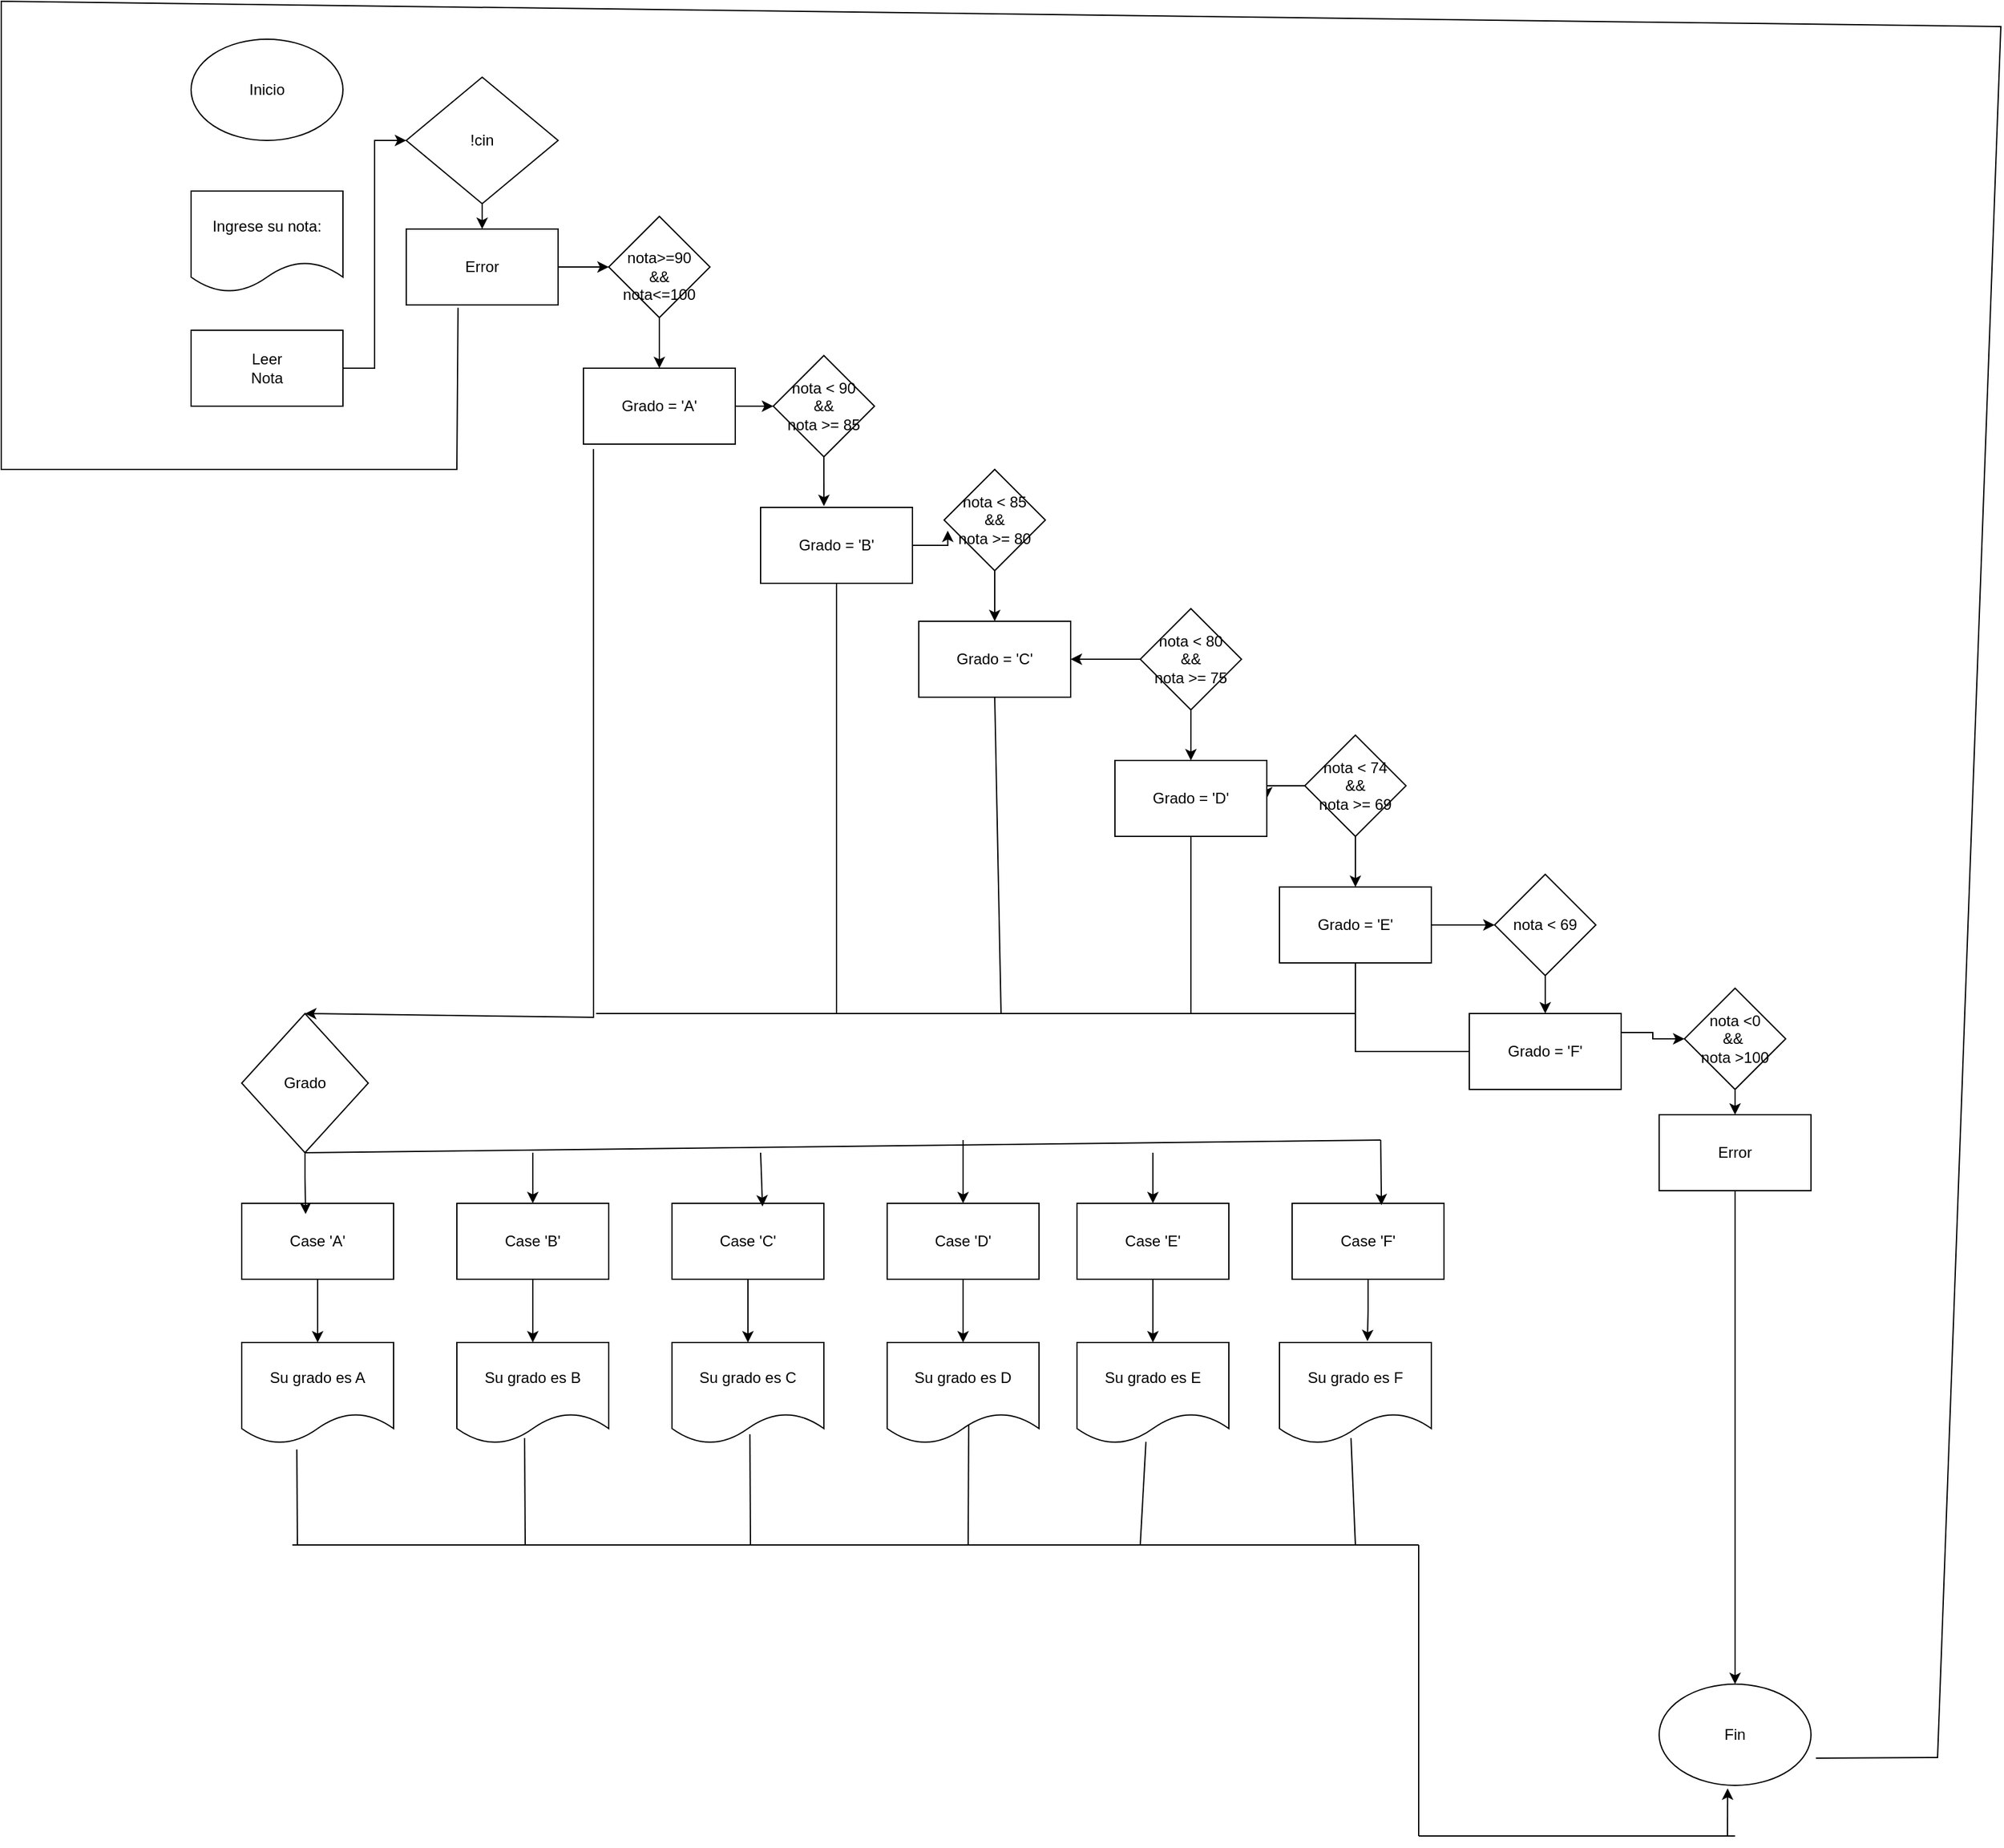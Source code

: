 <mxfile version="26.2.4">
  <diagram name="Page-1" id="rL6aWBrWC0KxIFkwJwpM">
    <mxGraphModel dx="1758" dy="570" grid="1" gridSize="10" guides="1" tooltips="1" connect="1" arrows="1" fold="1" page="1" pageScale="1" pageWidth="850" pageHeight="1100" math="0" shadow="0">
      <root>
        <mxCell id="0" />
        <mxCell id="1" parent="0" />
        <mxCell id="hqrAx-IuhgBJA9bFdDGv-1" value="Inicio" style="ellipse;whiteSpace=wrap;html=1;" vertex="1" parent="1">
          <mxGeometry x="-210" y="50" width="120" height="80" as="geometry" />
        </mxCell>
        <mxCell id="hqrAx-IuhgBJA9bFdDGv-2" value="Ingrese su nota:" style="shape=document;whiteSpace=wrap;html=1;boundedLbl=1;" vertex="1" parent="1">
          <mxGeometry x="-210" y="170" width="120" height="80" as="geometry" />
        </mxCell>
        <mxCell id="hqrAx-IuhgBJA9bFdDGv-22" style="edgeStyle=orthogonalEdgeStyle;rounded=0;orthogonalLoop=1;jettySize=auto;html=1;entryX=0;entryY=0.5;entryDx=0;entryDy=0;" edge="1" parent="1" source="hqrAx-IuhgBJA9bFdDGv-3" target="hqrAx-IuhgBJA9bFdDGv-4">
          <mxGeometry relative="1" as="geometry" />
        </mxCell>
        <mxCell id="hqrAx-IuhgBJA9bFdDGv-3" value="Leer&lt;div&gt;Nota&lt;/div&gt;" style="rounded=0;whiteSpace=wrap;html=1;" vertex="1" parent="1">
          <mxGeometry x="-210" y="280" width="120" height="60" as="geometry" />
        </mxCell>
        <mxCell id="hqrAx-IuhgBJA9bFdDGv-23" style="edgeStyle=orthogonalEdgeStyle;rounded=0;orthogonalLoop=1;jettySize=auto;html=1;exitX=0.5;exitY=1;exitDx=0;exitDy=0;entryX=0.5;entryY=0;entryDx=0;entryDy=0;" edge="1" parent="1" source="hqrAx-IuhgBJA9bFdDGv-4" target="hqrAx-IuhgBJA9bFdDGv-8">
          <mxGeometry relative="1" as="geometry" />
        </mxCell>
        <mxCell id="hqrAx-IuhgBJA9bFdDGv-4" value="!cin" style="rhombus;whiteSpace=wrap;html=1;" vertex="1" parent="1">
          <mxGeometry x="-40" y="80" width="120" height="100" as="geometry" />
        </mxCell>
        <mxCell id="hqrAx-IuhgBJA9bFdDGv-26" style="edgeStyle=orthogonalEdgeStyle;rounded=0;orthogonalLoop=1;jettySize=auto;html=1;exitX=1;exitY=0.5;exitDx=0;exitDy=0;entryX=0;entryY=0.5;entryDx=0;entryDy=0;" edge="1" parent="1" source="hqrAx-IuhgBJA9bFdDGv-6" target="hqrAx-IuhgBJA9bFdDGv-12">
          <mxGeometry relative="1" as="geometry" />
        </mxCell>
        <mxCell id="hqrAx-IuhgBJA9bFdDGv-6" value="Grado = &#39;A&#39;" style="rounded=0;whiteSpace=wrap;html=1;" vertex="1" parent="1">
          <mxGeometry x="100" y="310" width="120" height="60" as="geometry" />
        </mxCell>
        <mxCell id="hqrAx-IuhgBJA9bFdDGv-25" style="edgeStyle=orthogonalEdgeStyle;rounded=0;orthogonalLoop=1;jettySize=auto;html=1;exitX=0.5;exitY=1;exitDx=0;exitDy=0;entryX=0.5;entryY=0;entryDx=0;entryDy=0;" edge="1" parent="1" source="hqrAx-IuhgBJA9bFdDGv-7" target="hqrAx-IuhgBJA9bFdDGv-6">
          <mxGeometry relative="1" as="geometry" />
        </mxCell>
        <mxCell id="hqrAx-IuhgBJA9bFdDGv-7" value="&lt;br&gt;&lt;div&gt;&lt;div&gt;nota&amp;gt;=90&lt;/div&gt;&lt;div&gt;&amp;amp;&amp;amp;&lt;/div&gt;&lt;div&gt;nota&amp;lt;=100&lt;/div&gt;&lt;/div&gt;" style="rhombus;whiteSpace=wrap;html=1;" vertex="1" parent="1">
          <mxGeometry x="120" y="190" width="80" height="80" as="geometry" />
        </mxCell>
        <mxCell id="hqrAx-IuhgBJA9bFdDGv-24" style="edgeStyle=orthogonalEdgeStyle;rounded=0;orthogonalLoop=1;jettySize=auto;html=1;entryX=0;entryY=0.5;entryDx=0;entryDy=0;" edge="1" parent="1" source="hqrAx-IuhgBJA9bFdDGv-8" target="hqrAx-IuhgBJA9bFdDGv-7">
          <mxGeometry relative="1" as="geometry" />
        </mxCell>
        <mxCell id="hqrAx-IuhgBJA9bFdDGv-8" value="Error" style="rounded=0;whiteSpace=wrap;html=1;" vertex="1" parent="1">
          <mxGeometry x="-40" y="200" width="120" height="60" as="geometry" />
        </mxCell>
        <mxCell id="hqrAx-IuhgBJA9bFdDGv-29" style="edgeStyle=orthogonalEdgeStyle;rounded=0;orthogonalLoop=1;jettySize=auto;html=1;entryX=0.5;entryY=0;entryDx=0;entryDy=0;" edge="1" parent="1" source="hqrAx-IuhgBJA9bFdDGv-9" target="hqrAx-IuhgBJA9bFdDGv-13">
          <mxGeometry relative="1" as="geometry" />
        </mxCell>
        <mxCell id="hqrAx-IuhgBJA9bFdDGv-9" value="nota &amp;lt; 85&lt;div&gt;&amp;amp;&amp;amp;&lt;/div&gt;&lt;div&gt;nota &amp;gt;= 80&lt;/div&gt;" style="rhombus;whiteSpace=wrap;html=1;" vertex="1" parent="1">
          <mxGeometry x="385" y="390" width="80" height="80" as="geometry" />
        </mxCell>
        <mxCell id="hqrAx-IuhgBJA9bFdDGv-11" value="Grado = &#39;B&#39;" style="rounded=0;whiteSpace=wrap;html=1;" vertex="1" parent="1">
          <mxGeometry x="240" y="420" width="120" height="60" as="geometry" />
        </mxCell>
        <mxCell id="hqrAx-IuhgBJA9bFdDGv-12" value="nota &amp;lt; 90&lt;div&gt;&amp;amp;&amp;amp;&lt;/div&gt;&lt;div&gt;nota &amp;gt;= 85&lt;/div&gt;" style="rhombus;whiteSpace=wrap;html=1;" vertex="1" parent="1">
          <mxGeometry x="250" y="300" width="80" height="80" as="geometry" />
        </mxCell>
        <mxCell id="hqrAx-IuhgBJA9bFdDGv-13" value="Grado = &#39;C&#39;" style="rounded=0;whiteSpace=wrap;html=1;" vertex="1" parent="1">
          <mxGeometry x="365" y="510" width="120" height="60" as="geometry" />
        </mxCell>
        <mxCell id="hqrAx-IuhgBJA9bFdDGv-30" value="" style="edgeStyle=orthogonalEdgeStyle;rounded=0;orthogonalLoop=1;jettySize=auto;html=1;" edge="1" parent="1" source="hqrAx-IuhgBJA9bFdDGv-16" target="hqrAx-IuhgBJA9bFdDGv-13">
          <mxGeometry relative="1" as="geometry" />
        </mxCell>
        <mxCell id="hqrAx-IuhgBJA9bFdDGv-31" style="edgeStyle=orthogonalEdgeStyle;rounded=0;orthogonalLoop=1;jettySize=auto;html=1;exitX=0.5;exitY=1;exitDx=0;exitDy=0;entryX=0.5;entryY=0;entryDx=0;entryDy=0;" edge="1" parent="1" source="hqrAx-IuhgBJA9bFdDGv-16" target="hqrAx-IuhgBJA9bFdDGv-21">
          <mxGeometry relative="1" as="geometry" />
        </mxCell>
        <mxCell id="hqrAx-IuhgBJA9bFdDGv-16" value="nota &amp;lt; 80&lt;div&gt;&amp;amp;&amp;amp;&lt;/div&gt;&lt;div&gt;nota &amp;gt;= 75&lt;/div&gt;" style="rhombus;whiteSpace=wrap;html=1;" vertex="1" parent="1">
          <mxGeometry x="540" y="500" width="80" height="80" as="geometry" />
        </mxCell>
        <mxCell id="hqrAx-IuhgBJA9bFdDGv-64" style="edgeStyle=orthogonalEdgeStyle;rounded=0;orthogonalLoop=1;jettySize=auto;html=1;entryX=0;entryY=0.5;entryDx=0;entryDy=0;" edge="1" parent="1" source="hqrAx-IuhgBJA9bFdDGv-18" target="hqrAx-IuhgBJA9bFdDGv-62">
          <mxGeometry relative="1" as="geometry" />
        </mxCell>
        <mxCell id="hqrAx-IuhgBJA9bFdDGv-18" value="Grado = &#39;E&#39;" style="rounded=0;whiteSpace=wrap;html=1;" vertex="1" parent="1">
          <mxGeometry x="650" y="720" width="120" height="60" as="geometry" />
        </mxCell>
        <mxCell id="hqrAx-IuhgBJA9bFdDGv-32" style="edgeStyle=orthogonalEdgeStyle;rounded=0;orthogonalLoop=1;jettySize=auto;html=1;exitX=0;exitY=0.5;exitDx=0;exitDy=0;entryX=1;entryY=0.5;entryDx=0;entryDy=0;" edge="1" parent="1" source="hqrAx-IuhgBJA9bFdDGv-20" target="hqrAx-IuhgBJA9bFdDGv-21">
          <mxGeometry relative="1" as="geometry" />
        </mxCell>
        <mxCell id="hqrAx-IuhgBJA9bFdDGv-33" style="edgeStyle=orthogonalEdgeStyle;rounded=0;orthogonalLoop=1;jettySize=auto;html=1;exitX=0.5;exitY=1;exitDx=0;exitDy=0;entryX=0.5;entryY=0;entryDx=0;entryDy=0;" edge="1" parent="1" source="hqrAx-IuhgBJA9bFdDGv-20" target="hqrAx-IuhgBJA9bFdDGv-18">
          <mxGeometry relative="1" as="geometry" />
        </mxCell>
        <mxCell id="hqrAx-IuhgBJA9bFdDGv-20" value="nota &amp;lt; 74&lt;div&gt;&lt;div&gt;&amp;amp;&amp;amp;&lt;/div&gt;&lt;div&gt;nota &amp;gt;= 69&lt;/div&gt;&lt;/div&gt;" style="rhombus;whiteSpace=wrap;html=1;" vertex="1" parent="1">
          <mxGeometry x="670" y="600" width="80" height="80" as="geometry" />
        </mxCell>
        <mxCell id="hqrAx-IuhgBJA9bFdDGv-21" value="Grado = &#39;D&#39;" style="rounded=0;whiteSpace=wrap;html=1;" vertex="1" parent="1">
          <mxGeometry x="520" y="620" width="120" height="60" as="geometry" />
        </mxCell>
        <mxCell id="hqrAx-IuhgBJA9bFdDGv-27" style="edgeStyle=orthogonalEdgeStyle;rounded=0;orthogonalLoop=1;jettySize=auto;html=1;exitX=0.5;exitY=1;exitDx=0;exitDy=0;entryX=0.417;entryY=-0.017;entryDx=0;entryDy=0;entryPerimeter=0;" edge="1" parent="1" source="hqrAx-IuhgBJA9bFdDGv-12" target="hqrAx-IuhgBJA9bFdDGv-11">
          <mxGeometry relative="1" as="geometry" />
        </mxCell>
        <mxCell id="hqrAx-IuhgBJA9bFdDGv-28" style="edgeStyle=orthogonalEdgeStyle;rounded=0;orthogonalLoop=1;jettySize=auto;html=1;exitX=1;exitY=0.5;exitDx=0;exitDy=0;entryX=0.036;entryY=0.604;entryDx=0;entryDy=0;entryPerimeter=0;" edge="1" parent="1" source="hqrAx-IuhgBJA9bFdDGv-11" target="hqrAx-IuhgBJA9bFdDGv-9">
          <mxGeometry relative="1" as="geometry" />
        </mxCell>
        <mxCell id="hqrAx-IuhgBJA9bFdDGv-34" value="Grado" style="rhombus;whiteSpace=wrap;html=1;" vertex="1" parent="1">
          <mxGeometry x="-170" y="820" width="100" height="110" as="geometry" />
        </mxCell>
        <mxCell id="hqrAx-IuhgBJA9bFdDGv-117" style="edgeStyle=orthogonalEdgeStyle;rounded=0;orthogonalLoop=1;jettySize=auto;html=1;exitX=0.5;exitY=1;exitDx=0;exitDy=0;entryX=0.5;entryY=0;entryDx=0;entryDy=0;" edge="1" parent="1" source="hqrAx-IuhgBJA9bFdDGv-37" target="hqrAx-IuhgBJA9bFdDGv-45">
          <mxGeometry relative="1" as="geometry" />
        </mxCell>
        <mxCell id="hqrAx-IuhgBJA9bFdDGv-37" value="Case &#39;B&lt;span style=&quot;color: rgba(0, 0, 0, 0); font-family: monospace; font-size: 0px; text-align: start; text-wrap-mode: nowrap;&quot;&gt;%3CmxGraphModel%3E%3Croot%3E%3CmxCell%20id%3D%220%22%2F%3E%3CmxCell%20id%3D%221%22%20parent%3D%220%22%2F%3E%3CmxCell%20id%3D%222%22%20value%3D%22Case%201%3A%20&#39;A&#39;%22%20style%3D%22rounded%3D0%3BwhiteSpace%3Dwrap%3Bhtml%3D1%3B%22%20vertex%3D%221%22%20parent%3D%221%22%3E%3CmxGeometry%20x%3D%22-180%22%20y%3D%22960%22%20width%3D%22120%22%20height%3D%2260%22%20as%3D%22geometry%22%2F%3E%3C%2FmxCell%3E%3C%2Froot%3E%3C%2FmxGraphModel%3E&lt;/span&gt;&#39;" style="rounded=0;whiteSpace=wrap;html=1;" vertex="1" parent="1">
          <mxGeometry y="970" width="120" height="60" as="geometry" />
        </mxCell>
        <mxCell id="hqrAx-IuhgBJA9bFdDGv-116" style="edgeStyle=orthogonalEdgeStyle;rounded=0;orthogonalLoop=1;jettySize=auto;html=1;exitX=0.5;exitY=1;exitDx=0;exitDy=0;entryX=0.5;entryY=0;entryDx=0;entryDy=0;" edge="1" parent="1" source="hqrAx-IuhgBJA9bFdDGv-39" target="hqrAx-IuhgBJA9bFdDGv-44">
          <mxGeometry relative="1" as="geometry" />
        </mxCell>
        <mxCell id="hqrAx-IuhgBJA9bFdDGv-39" value="Case &#39;A&#39;" style="rounded=0;whiteSpace=wrap;html=1;" vertex="1" parent="1">
          <mxGeometry x="-170" y="970" width="120" height="60" as="geometry" />
        </mxCell>
        <mxCell id="hqrAx-IuhgBJA9bFdDGv-118" style="edgeStyle=orthogonalEdgeStyle;rounded=0;orthogonalLoop=1;jettySize=auto;html=1;exitX=0.5;exitY=1;exitDx=0;exitDy=0;" edge="1" parent="1" source="hqrAx-IuhgBJA9bFdDGv-40" target="hqrAx-IuhgBJA9bFdDGv-46">
          <mxGeometry relative="1" as="geometry" />
        </mxCell>
        <mxCell id="hqrAx-IuhgBJA9bFdDGv-40" value="Case &#39;C&lt;span style=&quot;color: rgba(0, 0, 0, 0); font-family: monospace; font-size: 0px; text-align: start; text-wrap-mode: nowrap;&quot;&gt;%3CmxGraphModel%3E%3Croot%3E%3CmxCell%20id%3D%220%22%2F%3E%3CmxCell%20id%3D%221%22%20parent%3D%220%22%2F%3E%3CmxCell%20id%3D%222%22%20value%3D%22Case%201%3A%20&#39;A&#39;%22%20style%3D%22rounded%3D0%3BwhiteSpace%3Dwrap%3Bhtml%3D1%3B%22%20vertex%3D%221%22%20parent%3D%221%22%3E%3CmxGeometry%20x%3D%22-180%22%20y%3D%22960%22%20width%3D%22120%22%20height%3D%2260%22%20as%3D%22geometry%22%2F%3E%3C%2FmxCell%3E%3C%2Froot%3E%3C%2FmxGraphModel%3E&lt;/span&gt;&#39;" style="rounded=0;whiteSpace=wrap;html=1;" vertex="1" parent="1">
          <mxGeometry x="170" y="970" width="120" height="60" as="geometry" />
        </mxCell>
        <mxCell id="hqrAx-IuhgBJA9bFdDGv-119" style="edgeStyle=orthogonalEdgeStyle;rounded=0;orthogonalLoop=1;jettySize=auto;html=1;exitX=0.5;exitY=1;exitDx=0;exitDy=0;entryX=0.5;entryY=0;entryDx=0;entryDy=0;" edge="1" parent="1" source="hqrAx-IuhgBJA9bFdDGv-41" target="hqrAx-IuhgBJA9bFdDGv-47">
          <mxGeometry relative="1" as="geometry" />
        </mxCell>
        <mxCell id="hqrAx-IuhgBJA9bFdDGv-41" value="Case &#39;D&#39;" style="rounded=0;whiteSpace=wrap;html=1;" vertex="1" parent="1">
          <mxGeometry x="340" y="970" width="120" height="60" as="geometry" />
        </mxCell>
        <mxCell id="hqrAx-IuhgBJA9bFdDGv-120" style="edgeStyle=orthogonalEdgeStyle;rounded=0;orthogonalLoop=1;jettySize=auto;html=1;exitX=0.5;exitY=1;exitDx=0;exitDy=0;entryX=0.5;entryY=0;entryDx=0;entryDy=0;" edge="1" parent="1" source="hqrAx-IuhgBJA9bFdDGv-42" target="hqrAx-IuhgBJA9bFdDGv-48">
          <mxGeometry relative="1" as="geometry" />
        </mxCell>
        <mxCell id="hqrAx-IuhgBJA9bFdDGv-42" value="Case &#39;E&#39;" style="rounded=0;whiteSpace=wrap;html=1;" vertex="1" parent="1">
          <mxGeometry x="490" y="970" width="120" height="60" as="geometry" />
        </mxCell>
        <mxCell id="hqrAx-IuhgBJA9bFdDGv-43" value="Case &#39;F&#39;" style="rounded=0;whiteSpace=wrap;html=1;" vertex="1" parent="1">
          <mxGeometry x="660" y="970" width="120" height="60" as="geometry" />
        </mxCell>
        <mxCell id="hqrAx-IuhgBJA9bFdDGv-44" value="Su grado es A&lt;span style=&quot;color: rgba(0, 0, 0, 0); font-family: monospace; font-size: 0px; text-align: start; text-wrap-mode: nowrap;&quot;&gt;%3CmxGraphModel%3E%3Croot%3E%3CmxCell%20id%3D%220%22%2F%3E%3CmxCell%20id%3D%221%22%20parent%3D%220%22%2F%3E%3CmxCell%20id%3D%222%22%20value%3D%22Case%204%3A%20&#39;D&#39;%22%20style%3D%22rounded%3D0%3BwhiteSpace%3Dwrap%3Bhtml%3D1%3B%22%20vertex%3D%221%22%20parent%3D%221%22%3E%3CmxGeometry%20x%3D%22340%22%20y%3D%22970%22%20width%3D%22120%22%20height%3D%2260%22%20as%3D%22geometry%22%2F%3E%3C%2FmxCell%3E%3C%2Froot%3E%3C%2FmxGraphModel%3E&lt;/span&gt;" style="shape=document;whiteSpace=wrap;html=1;boundedLbl=1;" vertex="1" parent="1">
          <mxGeometry x="-170" y="1080" width="120" height="80" as="geometry" />
        </mxCell>
        <mxCell id="hqrAx-IuhgBJA9bFdDGv-45" value="Su grado es B&lt;span style=&quot;color: rgba(0, 0, 0, 0); font-family: monospace; font-size: 0px; text-align: start; text-wrap-mode: nowrap;&quot;&gt;%3CmxGraphModel%3E%3Croot%3E%3CmxCell%20id%3D%220%22%2F%3E%3CmxCell%20id%3D%221%22%20parent%3D%220%22%2F%3E%3CmxCell%20id%3D%222%22%20value%3D%22Case%204%3A%20&#39;D&#39;%22%20style%3D%22rounded%3D0%3BwhiteSpace%3Dwrap%3Bhtml%3D1%3B%22%20vertex%3D%221%22%20parent%3D%221%22%3E%3CmxGeometry%20x%3D%22340%22%20y%3D%22970%22%20width%3D%22120%22%20height%3D%2260%22%20as%3D%22geometry%22%2F%3E%3C%2FmxCell%3E%3C%2Froot%3E%3C%2FmxGraphModel%3E&lt;/span&gt;" style="shape=document;whiteSpace=wrap;html=1;boundedLbl=1;" vertex="1" parent="1">
          <mxGeometry y="1080" width="120" height="80" as="geometry" />
        </mxCell>
        <mxCell id="hqrAx-IuhgBJA9bFdDGv-46" value="Su grado es C&lt;span style=&quot;color: rgba(0, 0, 0, 0); font-family: monospace; font-size: 0px; text-align: start; text-wrap-mode: nowrap;&quot;&gt;%3CmxGraphModel%3E%3Croot%3E%3CmxCell%20id%3D%220%22%2F%3E%3CmxCell%20id%3D%221%22%20parent%3D%220%22%2F%3E%3CmxCell%20id%3D%222%22%20value%3D%22Case%204%3A%20&#39;D&#39;%22%20style%3D%22rounded%3D0%3BwhiteSpace%3Dwrap%3Bhtml%3D1%3B%22%20vertex%3D%221%22%20parent%3D%221%22%3E%3CmxGeometry%20x%3D%22340%22%20y%3D%22970%22%20width%3D%22120%22%20height%3D%2260%22%20as%3D%22geometry%22%2F%3E%3C%2FmxCell%3E%3C%2Froot%3E%3C%2FmxGraphModel%3E&lt;/span&gt;" style="shape=document;whiteSpace=wrap;html=1;boundedLbl=1;" vertex="1" parent="1">
          <mxGeometry x="170" y="1080" width="120" height="80" as="geometry" />
        </mxCell>
        <mxCell id="hqrAx-IuhgBJA9bFdDGv-47" value="Su grado es D&lt;span style=&quot;color: rgba(0, 0, 0, 0); font-family: monospace; font-size: 0px; text-align: start; text-wrap-mode: nowrap;&quot;&gt;%3CmxGraphModel%3E%3Croot%3E%3CmxCell%20id%3D%220%22%2F%3E%3CmxCell%20id%3D%221%22%20parent%3D%220%22%2F%3E%3CmxCell%20id%3D%222%22%20value%3D%22Case%204%3A%20&#39;D&#39;%22%20style%3D%22rounded%3D0%3BwhiteSpace%3Dwrap%3Bhtml%3D1%3B%22%20vertex%3D%221%22%20parent%3D%221%22%3E%3CmxGeometry%20x%3D%22340%22%20y%3D%22970%22%20width%3D%22120%22%20height%3D%2260%22%20as%3D%22geometry%22%2F%3E%3C%2FmxCell%3E%3C%2Froot%3E%3C%2FmxGraphModel%3E&lt;/span&gt;" style="shape=document;whiteSpace=wrap;html=1;boundedLbl=1;" vertex="1" parent="1">
          <mxGeometry x="340" y="1080" width="120" height="80" as="geometry" />
        </mxCell>
        <mxCell id="hqrAx-IuhgBJA9bFdDGv-48" value="Su grado es E&lt;span style=&quot;color: rgba(0, 0, 0, 0); font-family: monospace; font-size: 0px; text-align: start; text-wrap-mode: nowrap;&quot;&gt;%3CmxGraphModel%3E%3Croot%3E%3CmxCell%20id%3D%220%22%2F%3E%3CmxCell%20id%3D%221%22%20parent%3D%220%22%2F%3E%3CmxCell%20id%3D%222%22%20value%3D%22Case%204%3A%20&#39;D&#39;%22%20style%3D%22rounded%3D0%3BwhiteSpace%3Dwrap%3Bhtml%3D1%3B%22%20vertex%3D%221%22%20parent%3D%221%22%3E%3CmxGeometry%20x%3D%22340%22%20y%3D%22970%22%20width%3D%22120%22%20height%3D%2260%22%20as%3D%22geometry%22%2F%3E%3C%2FmxCell%3E%3C%2Froot%3E%3C%2FmxGraphModel%3&lt;/span&gt;" style="shape=document;whiteSpace=wrap;html=1;boundedLbl=1;" vertex="1" parent="1">
          <mxGeometry x="490" y="1080" width="120" height="80" as="geometry" />
        </mxCell>
        <mxCell id="hqrAx-IuhgBJA9bFdDGv-49" value="Su grado es F&lt;span style=&quot;color: rgba(0, 0, 0, 0); font-family: monospace; font-size: 0px; text-align: start; text-wrap-mode: nowrap;&quot;&gt;%3CmxGraphModel%3E%3Croot%3E%3CmxCell%20id%3D%220%22%2F%3E%3CmxCell%20id%3D%221%22%20parent%3D%220%22%2F%3E%3CmxCell%20id%3D%222%22%20value%3D%22Case%204%3A%20&#39;D&#39;%22%20style%3D%22rounded%3D0%3BwhiteSpace%3Dwrap%3Bhtml%3D1%3B%22%20vertex%3D%221%22%20parent%3D%221%22%3E%3CmxGeometry%20x%3D%22340%22%20y%3D%22970%22%20width%3D%22120%22%20height%3D%2260%22%20as%3D%22geometry%22%2F%3E%3C%2FmxCell%3E%3C%2Froot%3E%3C%2FmxGraphModel%3E&lt;/span&gt;" style="shape=document;whiteSpace=wrap;html=1;boundedLbl=1;" vertex="1" parent="1">
          <mxGeometry x="650" y="1080" width="120" height="80" as="geometry" />
        </mxCell>
        <mxCell id="hqrAx-IuhgBJA9bFdDGv-65" style="edgeStyle=orthogonalEdgeStyle;rounded=0;orthogonalLoop=1;jettySize=auto;html=1;exitX=0.5;exitY=1;exitDx=0;exitDy=0;entryX=0.5;entryY=0;entryDx=0;entryDy=0;" edge="1" parent="1" source="hqrAx-IuhgBJA9bFdDGv-62" target="hqrAx-IuhgBJA9bFdDGv-63">
          <mxGeometry relative="1" as="geometry" />
        </mxCell>
        <mxCell id="hqrAx-IuhgBJA9bFdDGv-62" value="nota &amp;lt; 69" style="rhombus;whiteSpace=wrap;html=1;" vertex="1" parent="1">
          <mxGeometry x="820" y="710" width="80" height="80" as="geometry" />
        </mxCell>
        <mxCell id="hqrAx-IuhgBJA9bFdDGv-77" style="edgeStyle=orthogonalEdgeStyle;rounded=0;orthogonalLoop=1;jettySize=auto;html=1;exitX=1;exitY=0.25;exitDx=0;exitDy=0;entryX=0;entryY=0.5;entryDx=0;entryDy=0;" edge="1" parent="1" source="hqrAx-IuhgBJA9bFdDGv-63" target="hqrAx-IuhgBJA9bFdDGv-66">
          <mxGeometry relative="1" as="geometry" />
        </mxCell>
        <mxCell id="hqrAx-IuhgBJA9bFdDGv-63" value="Grado = &#39;F&#39;" style="rounded=0;whiteSpace=wrap;html=1;" vertex="1" parent="1">
          <mxGeometry x="800" y="820" width="120" height="60" as="geometry" />
        </mxCell>
        <mxCell id="hqrAx-IuhgBJA9bFdDGv-78" style="edgeStyle=orthogonalEdgeStyle;rounded=0;orthogonalLoop=1;jettySize=auto;html=1;exitX=0.5;exitY=1;exitDx=0;exitDy=0;entryX=0.5;entryY=0;entryDx=0;entryDy=0;" edge="1" parent="1" source="hqrAx-IuhgBJA9bFdDGv-66" target="hqrAx-IuhgBJA9bFdDGv-67">
          <mxGeometry relative="1" as="geometry" />
        </mxCell>
        <mxCell id="hqrAx-IuhgBJA9bFdDGv-66" value="nota &amp;lt;0&lt;div&gt;&amp;amp;&amp;amp;&amp;nbsp;&lt;/div&gt;&lt;div&gt;nota &amp;gt;100&lt;/div&gt;" style="rhombus;whiteSpace=wrap;html=1;" vertex="1" parent="1">
          <mxGeometry x="970" y="800" width="80" height="80" as="geometry" />
        </mxCell>
        <mxCell id="hqrAx-IuhgBJA9bFdDGv-71" style="edgeStyle=orthogonalEdgeStyle;rounded=0;orthogonalLoop=1;jettySize=auto;html=1;" edge="1" parent="1" source="hqrAx-IuhgBJA9bFdDGv-67" target="hqrAx-IuhgBJA9bFdDGv-68">
          <mxGeometry relative="1" as="geometry" />
        </mxCell>
        <mxCell id="hqrAx-IuhgBJA9bFdDGv-67" value="Error" style="rounded=0;whiteSpace=wrap;html=1;" vertex="1" parent="1">
          <mxGeometry x="950" y="900" width="120" height="60" as="geometry" />
        </mxCell>
        <mxCell id="hqrAx-IuhgBJA9bFdDGv-68" value="Fin" style="ellipse;whiteSpace=wrap;html=1;" vertex="1" parent="1">
          <mxGeometry x="950" y="1350" width="120" height="80" as="geometry" />
        </mxCell>
        <mxCell id="hqrAx-IuhgBJA9bFdDGv-87" style="edgeStyle=orthogonalEdgeStyle;rounded=0;orthogonalLoop=1;jettySize=auto;html=1;entryX=0.421;entryY=0.142;entryDx=0;entryDy=0;entryPerimeter=0;" edge="1" parent="1" source="hqrAx-IuhgBJA9bFdDGv-34" target="hqrAx-IuhgBJA9bFdDGv-39">
          <mxGeometry relative="1" as="geometry" />
        </mxCell>
        <mxCell id="hqrAx-IuhgBJA9bFdDGv-90" value="" style="endArrow=none;html=1;rounded=0;exitX=0.5;exitY=1;exitDx=0;exitDy=0;" edge="1" parent="1" source="hqrAx-IuhgBJA9bFdDGv-34">
          <mxGeometry width="50" height="50" relative="1" as="geometry">
            <mxPoint x="220" y="1110" as="sourcePoint" />
            <mxPoint x="730" y="920" as="targetPoint" />
          </mxGeometry>
        </mxCell>
        <mxCell id="hqrAx-IuhgBJA9bFdDGv-91" value="" style="endArrow=classic;html=1;rounded=0;entryX=0.5;entryY=0;entryDx=0;entryDy=0;" edge="1" parent="1" target="hqrAx-IuhgBJA9bFdDGv-37">
          <mxGeometry width="50" height="50" relative="1" as="geometry">
            <mxPoint x="60" y="930" as="sourcePoint" />
            <mxPoint x="270" y="1060" as="targetPoint" />
          </mxGeometry>
        </mxCell>
        <mxCell id="hqrAx-IuhgBJA9bFdDGv-93" value="" style="endArrow=classic;html=1;rounded=0;entryX=0.596;entryY=0.042;entryDx=0;entryDy=0;entryPerimeter=0;" edge="1" parent="1" target="hqrAx-IuhgBJA9bFdDGv-40">
          <mxGeometry width="50" height="50" relative="1" as="geometry">
            <mxPoint x="240" y="930" as="sourcePoint" />
            <mxPoint x="80" y="990" as="targetPoint" />
          </mxGeometry>
        </mxCell>
        <mxCell id="hqrAx-IuhgBJA9bFdDGv-94" value="" style="endArrow=classic;html=1;rounded=0;entryX=0.5;entryY=0;entryDx=0;entryDy=0;" edge="1" parent="1" target="hqrAx-IuhgBJA9bFdDGv-41">
          <mxGeometry width="50" height="50" relative="1" as="geometry">
            <mxPoint x="400" y="920" as="sourcePoint" />
            <mxPoint x="252" y="983" as="targetPoint" />
          </mxGeometry>
        </mxCell>
        <mxCell id="hqrAx-IuhgBJA9bFdDGv-95" value="" style="endArrow=classic;html=1;rounded=0;" edge="1" parent="1" target="hqrAx-IuhgBJA9bFdDGv-42">
          <mxGeometry width="50" height="50" relative="1" as="geometry">
            <mxPoint x="550" y="930" as="sourcePoint" />
            <mxPoint x="410" y="980" as="targetPoint" />
          </mxGeometry>
        </mxCell>
        <mxCell id="hqrAx-IuhgBJA9bFdDGv-96" value="" style="endArrow=classic;html=1;rounded=0;entryX=0.588;entryY=0.025;entryDx=0;entryDy=0;entryPerimeter=0;" edge="1" parent="1" target="hqrAx-IuhgBJA9bFdDGv-43">
          <mxGeometry width="50" height="50" relative="1" as="geometry">
            <mxPoint x="730" y="920" as="sourcePoint" />
            <mxPoint x="560" y="980" as="targetPoint" />
          </mxGeometry>
        </mxCell>
        <mxCell id="hqrAx-IuhgBJA9bFdDGv-97" value="" style="endArrow=none;html=1;rounded=0;entryX=0.363;entryY=1.056;entryDx=0;entryDy=0;entryPerimeter=0;" edge="1" parent="1" target="hqrAx-IuhgBJA9bFdDGv-44">
          <mxGeometry width="50" height="50" relative="1" as="geometry">
            <mxPoint x="-126" y="1240" as="sourcePoint" />
            <mxPoint x="340" y="1120" as="targetPoint" />
          </mxGeometry>
        </mxCell>
        <mxCell id="hqrAx-IuhgBJA9bFdDGv-99" value="" style="endArrow=none;html=1;rounded=0;" edge="1" parent="1">
          <mxGeometry width="50" height="50" relative="1" as="geometry">
            <mxPoint x="-130" y="1240" as="sourcePoint" />
            <mxPoint x="760" y="1240" as="targetPoint" />
          </mxGeometry>
        </mxCell>
        <mxCell id="hqrAx-IuhgBJA9bFdDGv-100" value="" style="endArrow=none;html=1;rounded=0;exitX=0.446;exitY=0.944;exitDx=0;exitDy=0;exitPerimeter=0;" edge="1" parent="1" source="hqrAx-IuhgBJA9bFdDGv-45">
          <mxGeometry width="50" height="50" relative="1" as="geometry">
            <mxPoint x="270" y="1170" as="sourcePoint" />
            <mxPoint x="54" y="1240" as="targetPoint" />
          </mxGeometry>
        </mxCell>
        <mxCell id="hqrAx-IuhgBJA9bFdDGv-101" value="" style="endArrow=none;html=1;rounded=0;exitX=0.513;exitY=0.906;exitDx=0;exitDy=0;exitPerimeter=0;" edge="1" parent="1" source="hqrAx-IuhgBJA9bFdDGv-46">
          <mxGeometry width="50" height="50" relative="1" as="geometry">
            <mxPoint x="64" y="1166" as="sourcePoint" />
            <mxPoint x="232" y="1240" as="targetPoint" />
          </mxGeometry>
        </mxCell>
        <mxCell id="hqrAx-IuhgBJA9bFdDGv-102" value="" style="endArrow=none;html=1;rounded=0;exitX=0.537;exitY=0.819;exitDx=0;exitDy=0;exitPerimeter=0;" edge="1" parent="1" source="hqrAx-IuhgBJA9bFdDGv-47">
          <mxGeometry width="50" height="50" relative="1" as="geometry">
            <mxPoint x="242" y="1162" as="sourcePoint" />
            <mxPoint x="404" y="1240" as="targetPoint" />
          </mxGeometry>
        </mxCell>
        <mxCell id="hqrAx-IuhgBJA9bFdDGv-103" value="" style="endArrow=none;html=1;rounded=0;exitX=0.454;exitY=0.981;exitDx=0;exitDy=0;exitPerimeter=0;" edge="1" parent="1" source="hqrAx-IuhgBJA9bFdDGv-48">
          <mxGeometry width="50" height="50" relative="1" as="geometry">
            <mxPoint x="414" y="1156" as="sourcePoint" />
            <mxPoint x="540" y="1240" as="targetPoint" />
          </mxGeometry>
        </mxCell>
        <mxCell id="hqrAx-IuhgBJA9bFdDGv-104" value="" style="endArrow=none;html=1;rounded=0;exitX=0.471;exitY=0.944;exitDx=0;exitDy=0;exitPerimeter=0;" edge="1" parent="1" source="hqrAx-IuhgBJA9bFdDGv-49">
          <mxGeometry width="50" height="50" relative="1" as="geometry">
            <mxPoint x="554" y="1168" as="sourcePoint" />
            <mxPoint x="710" y="1240" as="targetPoint" />
          </mxGeometry>
        </mxCell>
        <mxCell id="hqrAx-IuhgBJA9bFdDGv-105" value="" style="endArrow=none;html=1;rounded=0;" edge="1" parent="1">
          <mxGeometry width="50" height="50" relative="1" as="geometry">
            <mxPoint x="760" y="1470" as="sourcePoint" />
            <mxPoint x="760" y="1240" as="targetPoint" />
          </mxGeometry>
        </mxCell>
        <mxCell id="hqrAx-IuhgBJA9bFdDGv-106" value="" style="endArrow=none;html=1;rounded=0;" edge="1" parent="1">
          <mxGeometry width="50" height="50" relative="1" as="geometry">
            <mxPoint x="760" y="1470" as="sourcePoint" />
            <mxPoint x="1010" y="1470" as="targetPoint" />
          </mxGeometry>
        </mxCell>
        <mxCell id="hqrAx-IuhgBJA9bFdDGv-107" value="" style="endArrow=classic;html=1;rounded=0;entryX=0.451;entryY=1.03;entryDx=0;entryDy=0;entryPerimeter=0;" edge="1" parent="1" target="hqrAx-IuhgBJA9bFdDGv-68">
          <mxGeometry width="50" height="50" relative="1" as="geometry">
            <mxPoint x="1004" y="1470" as="sourcePoint" />
            <mxPoint x="750" y="1420" as="targetPoint" />
          </mxGeometry>
        </mxCell>
        <mxCell id="hqrAx-IuhgBJA9bFdDGv-109" value="" style="endArrow=none;html=1;rounded=0;entryX=0.341;entryY=1.037;entryDx=0;entryDy=0;entryPerimeter=0;exitX=1.032;exitY=0.731;exitDx=0;exitDy=0;exitPerimeter=0;" edge="1" parent="1" source="hqrAx-IuhgBJA9bFdDGv-68" target="hqrAx-IuhgBJA9bFdDGv-8">
          <mxGeometry width="50" height="50" relative="1" as="geometry">
            <mxPoint x="1210" y="1410" as="sourcePoint" />
            <mxPoint x="-50" y="370" as="targetPoint" />
            <Array as="points">
              <mxPoint x="1170" y="1408" />
              <mxPoint x="1220" y="40" />
              <mxPoint x="-360" y="20" />
              <mxPoint x="-360" y="390" />
              <mxPoint y="390" />
            </Array>
          </mxGeometry>
        </mxCell>
        <mxCell id="hqrAx-IuhgBJA9bFdDGv-110" value="" style="endArrow=classic;html=1;rounded=0;exitX=0.066;exitY=1.065;exitDx=0;exitDy=0;exitPerimeter=0;entryX=0.5;entryY=0;entryDx=0;entryDy=0;" edge="1" parent="1" source="hqrAx-IuhgBJA9bFdDGv-6" target="hqrAx-IuhgBJA9bFdDGv-34">
          <mxGeometry width="50" height="50" relative="1" as="geometry">
            <mxPoint x="270" y="690" as="sourcePoint" />
            <mxPoint x="-110" y="823" as="targetPoint" />
            <Array as="points">
              <mxPoint x="108" y="823" />
            </Array>
          </mxGeometry>
        </mxCell>
        <mxCell id="hqrAx-IuhgBJA9bFdDGv-111" value="" style="endArrow=none;html=1;rounded=0;entryX=0.5;entryY=1;entryDx=0;entryDy=0;" edge="1" parent="1" target="hqrAx-IuhgBJA9bFdDGv-11">
          <mxGeometry width="50" height="50" relative="1" as="geometry">
            <mxPoint x="110" y="820" as="sourcePoint" />
            <mxPoint x="290" y="610" as="targetPoint" />
            <Array as="points">
              <mxPoint x="300" y="820" />
            </Array>
          </mxGeometry>
        </mxCell>
        <mxCell id="hqrAx-IuhgBJA9bFdDGv-112" value="" style="endArrow=none;html=1;rounded=0;entryX=0.5;entryY=1;entryDx=0;entryDy=0;" edge="1" parent="1" target="hqrAx-IuhgBJA9bFdDGv-13">
          <mxGeometry width="50" height="50" relative="1" as="geometry">
            <mxPoint x="300" y="820" as="sourcePoint" />
            <mxPoint x="380" y="660" as="targetPoint" />
            <Array as="points">
              <mxPoint x="430" y="820" />
            </Array>
          </mxGeometry>
        </mxCell>
        <mxCell id="hqrAx-IuhgBJA9bFdDGv-113" value="" style="endArrow=none;html=1;rounded=0;entryX=0.5;entryY=1;entryDx=0;entryDy=0;" edge="1" parent="1" target="hqrAx-IuhgBJA9bFdDGv-21">
          <mxGeometry width="50" height="50" relative="1" as="geometry">
            <mxPoint x="430" y="820" as="sourcePoint" />
            <mxPoint x="680" y="760" as="targetPoint" />
            <Array as="points">
              <mxPoint x="580" y="820" />
            </Array>
          </mxGeometry>
        </mxCell>
        <mxCell id="hqrAx-IuhgBJA9bFdDGv-114" value="" style="endArrow=none;html=1;rounded=0;entryX=0.5;entryY=1;entryDx=0;entryDy=0;" edge="1" parent="1" target="hqrAx-IuhgBJA9bFdDGv-18">
          <mxGeometry width="50" height="50" relative="1" as="geometry">
            <mxPoint x="580" y="820" as="sourcePoint" />
            <mxPoint x="680" y="820" as="targetPoint" />
            <Array as="points">
              <mxPoint x="710" y="820" />
            </Array>
          </mxGeometry>
        </mxCell>
        <mxCell id="hqrAx-IuhgBJA9bFdDGv-115" value="" style="endArrow=none;html=1;rounded=0;entryX=0;entryY=0.5;entryDx=0;entryDy=0;" edge="1" parent="1" target="hqrAx-IuhgBJA9bFdDGv-63">
          <mxGeometry width="50" height="50" relative="1" as="geometry">
            <mxPoint x="710" y="820" as="sourcePoint" />
            <mxPoint x="770" y="840" as="targetPoint" />
            <Array as="points">
              <mxPoint x="710" y="850" />
            </Array>
          </mxGeometry>
        </mxCell>
        <mxCell id="hqrAx-IuhgBJA9bFdDGv-122" style="edgeStyle=orthogonalEdgeStyle;rounded=0;orthogonalLoop=1;jettySize=auto;html=1;exitX=0.5;exitY=1;exitDx=0;exitDy=0;entryX=0.579;entryY=-0.013;entryDx=0;entryDy=0;entryPerimeter=0;" edge="1" parent="1" source="hqrAx-IuhgBJA9bFdDGv-43" target="hqrAx-IuhgBJA9bFdDGv-49">
          <mxGeometry relative="1" as="geometry" />
        </mxCell>
      </root>
    </mxGraphModel>
  </diagram>
</mxfile>
